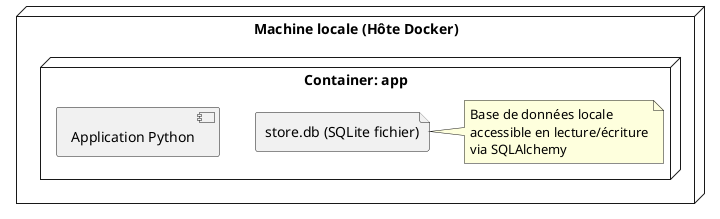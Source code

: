 @startuml diag_deploiement
node "Machine locale (Hôte Docker)" {
    node "Container: app" {
        component "Application Python"
        file "store.db (SQLite fichier)"
        note right of "store.db (SQLite fichier)" : Base de données locale\naccessible en lecture/écriture\nvia SQLAlchemy
    }
}
@enduml